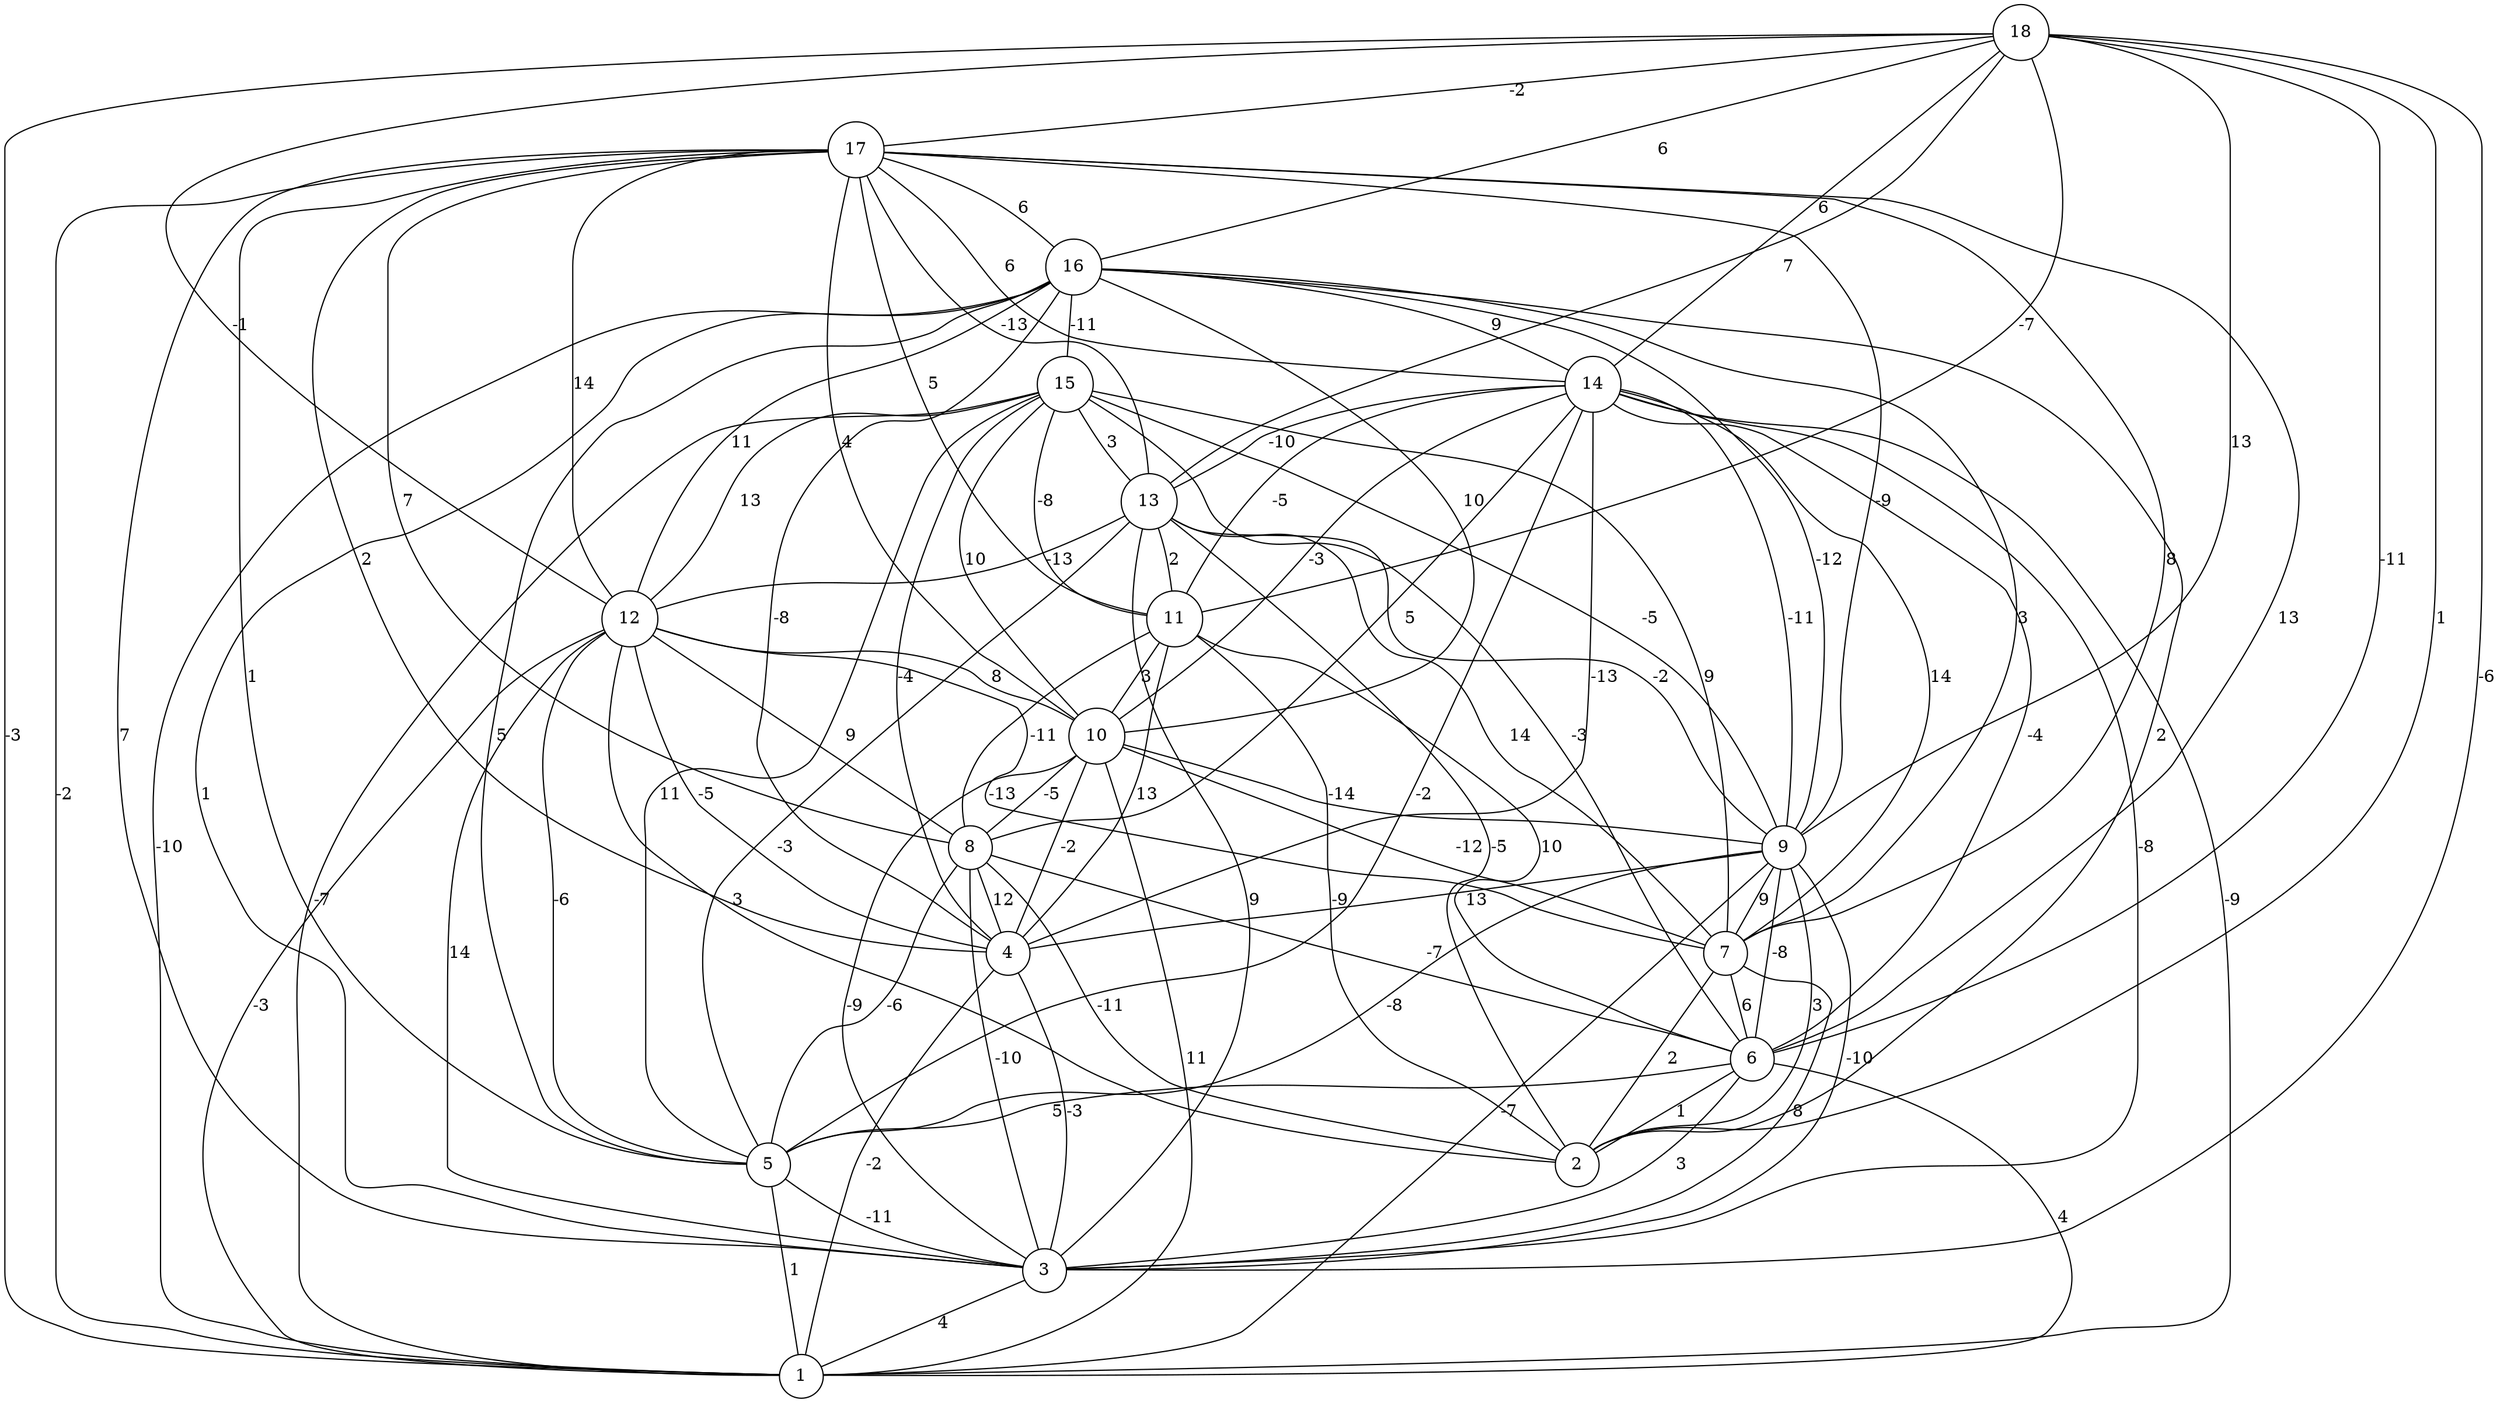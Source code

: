 graph { 
	 fontname="Helvetica,Arial,sans-serif" 
	 node [shape = circle]; 
	 18 -- 1 [label = "-3"];
	 18 -- 2 [label = "1"];
	 18 -- 3 [label = "-6"];
	 18 -- 6 [label = "-11"];
	 18 -- 9 [label = "13"];
	 18 -- 11 [label = "-7"];
	 18 -- 12 [label = "-1"];
	 18 -- 13 [label = "7"];
	 18 -- 14 [label = "6"];
	 18 -- 16 [label = "6"];
	 18 -- 17 [label = "-2"];
	 17 -- 1 [label = "-2"];
	 17 -- 3 [label = "7"];
	 17 -- 4 [label = "2"];
	 17 -- 5 [label = "1"];
	 17 -- 6 [label = "13"];
	 17 -- 7 [label = "8"];
	 17 -- 8 [label = "7"];
	 17 -- 9 [label = "-9"];
	 17 -- 10 [label = "4"];
	 17 -- 11 [label = "5"];
	 17 -- 12 [label = "14"];
	 17 -- 13 [label = "-13"];
	 17 -- 14 [label = "6"];
	 17 -- 16 [label = "6"];
	 16 -- 1 [label = "-10"];
	 16 -- 2 [label = "2"];
	 16 -- 3 [label = "1"];
	 16 -- 4 [label = "-8"];
	 16 -- 5 [label = "5"];
	 16 -- 7 [label = "3"];
	 16 -- 9 [label = "-12"];
	 16 -- 10 [label = "10"];
	 16 -- 12 [label = "11"];
	 16 -- 14 [label = "9"];
	 16 -- 15 [label = "-11"];
	 15 -- 1 [label = "-7"];
	 15 -- 4 [label = "-4"];
	 15 -- 5 [label = "11"];
	 15 -- 6 [label = "-3"];
	 15 -- 7 [label = "9"];
	 15 -- 9 [label = "-5"];
	 15 -- 10 [label = "10"];
	 15 -- 11 [label = "-8"];
	 15 -- 12 [label = "13"];
	 15 -- 13 [label = "3"];
	 14 -- 1 [label = "-9"];
	 14 -- 3 [label = "-8"];
	 14 -- 4 [label = "-13"];
	 14 -- 5 [label = "-2"];
	 14 -- 6 [label = "-4"];
	 14 -- 7 [label = "14"];
	 14 -- 8 [label = "5"];
	 14 -- 9 [label = "-11"];
	 14 -- 10 [label = "-3"];
	 14 -- 11 [label = "-5"];
	 14 -- 13 [label = "-10"];
	 13 -- 2 [label = "-5"];
	 13 -- 3 [label = "9"];
	 13 -- 5 [label = "-3"];
	 13 -- 7 [label = "14"];
	 13 -- 9 [label = "-2"];
	 13 -- 11 [label = "2"];
	 13 -- 12 [label = "-13"];
	 12 -- 1 [label = "-3"];
	 12 -- 2 [label = "3"];
	 12 -- 3 [label = "14"];
	 12 -- 4 [label = "-5"];
	 12 -- 5 [label = "-6"];
	 12 -- 7 [label = "-13"];
	 12 -- 8 [label = "9"];
	 12 -- 10 [label = "8"];
	 11 -- 2 [label = "-9"];
	 11 -- 4 [label = "13"];
	 11 -- 6 [label = "10"];
	 11 -- 8 [label = "-11"];
	 11 -- 10 [label = "3"];
	 10 -- 1 [label = "11"];
	 10 -- 3 [label = "-9"];
	 10 -- 4 [label = "-2"];
	 10 -- 7 [label = "-12"];
	 10 -- 8 [label = "-5"];
	 10 -- 9 [label = "-14"];
	 9 -- 1 [label = "-7"];
	 9 -- 2 [label = "3"];
	 9 -- 3 [label = "-10"];
	 9 -- 4 [label = "13"];
	 9 -- 5 [label = "-8"];
	 9 -- 6 [label = "-8"];
	 9 -- 7 [label = "9"];
	 8 -- 2 [label = "-11"];
	 8 -- 3 [label = "-10"];
	 8 -- 4 [label = "12"];
	 8 -- 5 [label = "-6"];
	 8 -- 6 [label = "-7"];
	 7 -- 2 [label = "2"];
	 7 -- 3 [label = "8"];
	 7 -- 6 [label = "6"];
	 6 -- 1 [label = "4"];
	 6 -- 2 [label = "1"];
	 6 -- 3 [label = "3"];
	 6 -- 5 [label = "5"];
	 5 -- 1 [label = "1"];
	 5 -- 3 [label = "-11"];
	 4 -- 1 [label = "-2"];
	 4 -- 3 [label = "-3"];
	 3 -- 1 [label = "4"];
	 1;
	 2;
	 3;
	 4;
	 5;
	 6;
	 7;
	 8;
	 9;
	 10;
	 11;
	 12;
	 13;
	 14;
	 15;
	 16;
	 17;
	 18;
}
